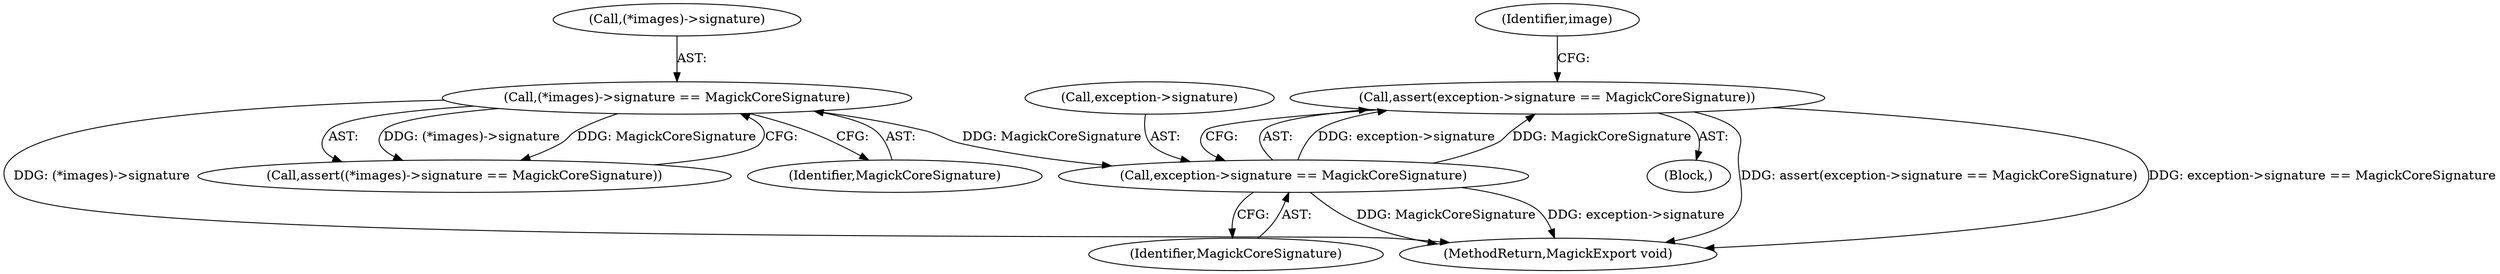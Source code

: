 digraph "0_ImageMagick6_1ddcf2e4f28029a888cadef2e757509ef5047ad8@API" {
"1000145" [label="(Call,assert(exception->signature == MagickCoreSignature))"];
"1000146" [label="(Call,exception->signature == MagickCoreSignature)"];
"1000116" [label="(Call,(*images)->signature == MagickCoreSignature)"];
"1000152" [label="(Identifier,image)"];
"1000146" [label="(Call,exception->signature == MagickCoreSignature)"];
"1000150" [label="(Identifier,MagickCoreSignature)"];
"1000104" [label="(Block,)"];
"1000147" [label="(Call,exception->signature)"];
"1000286" [label="(MethodReturn,MagickExport void)"];
"1000115" [label="(Call,assert((*images)->signature == MagickCoreSignature))"];
"1000116" [label="(Call,(*images)->signature == MagickCoreSignature)"];
"1000117" [label="(Call,(*images)->signature)"];
"1000121" [label="(Identifier,MagickCoreSignature)"];
"1000145" [label="(Call,assert(exception->signature == MagickCoreSignature))"];
"1000145" -> "1000104"  [label="AST: "];
"1000145" -> "1000146"  [label="CFG: "];
"1000146" -> "1000145"  [label="AST: "];
"1000152" -> "1000145"  [label="CFG: "];
"1000145" -> "1000286"  [label="DDG: assert(exception->signature == MagickCoreSignature)"];
"1000145" -> "1000286"  [label="DDG: exception->signature == MagickCoreSignature"];
"1000146" -> "1000145"  [label="DDG: exception->signature"];
"1000146" -> "1000145"  [label="DDG: MagickCoreSignature"];
"1000146" -> "1000150"  [label="CFG: "];
"1000147" -> "1000146"  [label="AST: "];
"1000150" -> "1000146"  [label="AST: "];
"1000146" -> "1000286"  [label="DDG: MagickCoreSignature"];
"1000146" -> "1000286"  [label="DDG: exception->signature"];
"1000116" -> "1000146"  [label="DDG: MagickCoreSignature"];
"1000116" -> "1000115"  [label="AST: "];
"1000116" -> "1000121"  [label="CFG: "];
"1000117" -> "1000116"  [label="AST: "];
"1000121" -> "1000116"  [label="AST: "];
"1000115" -> "1000116"  [label="CFG: "];
"1000116" -> "1000286"  [label="DDG: (*images)->signature"];
"1000116" -> "1000115"  [label="DDG: (*images)->signature"];
"1000116" -> "1000115"  [label="DDG: MagickCoreSignature"];
}
